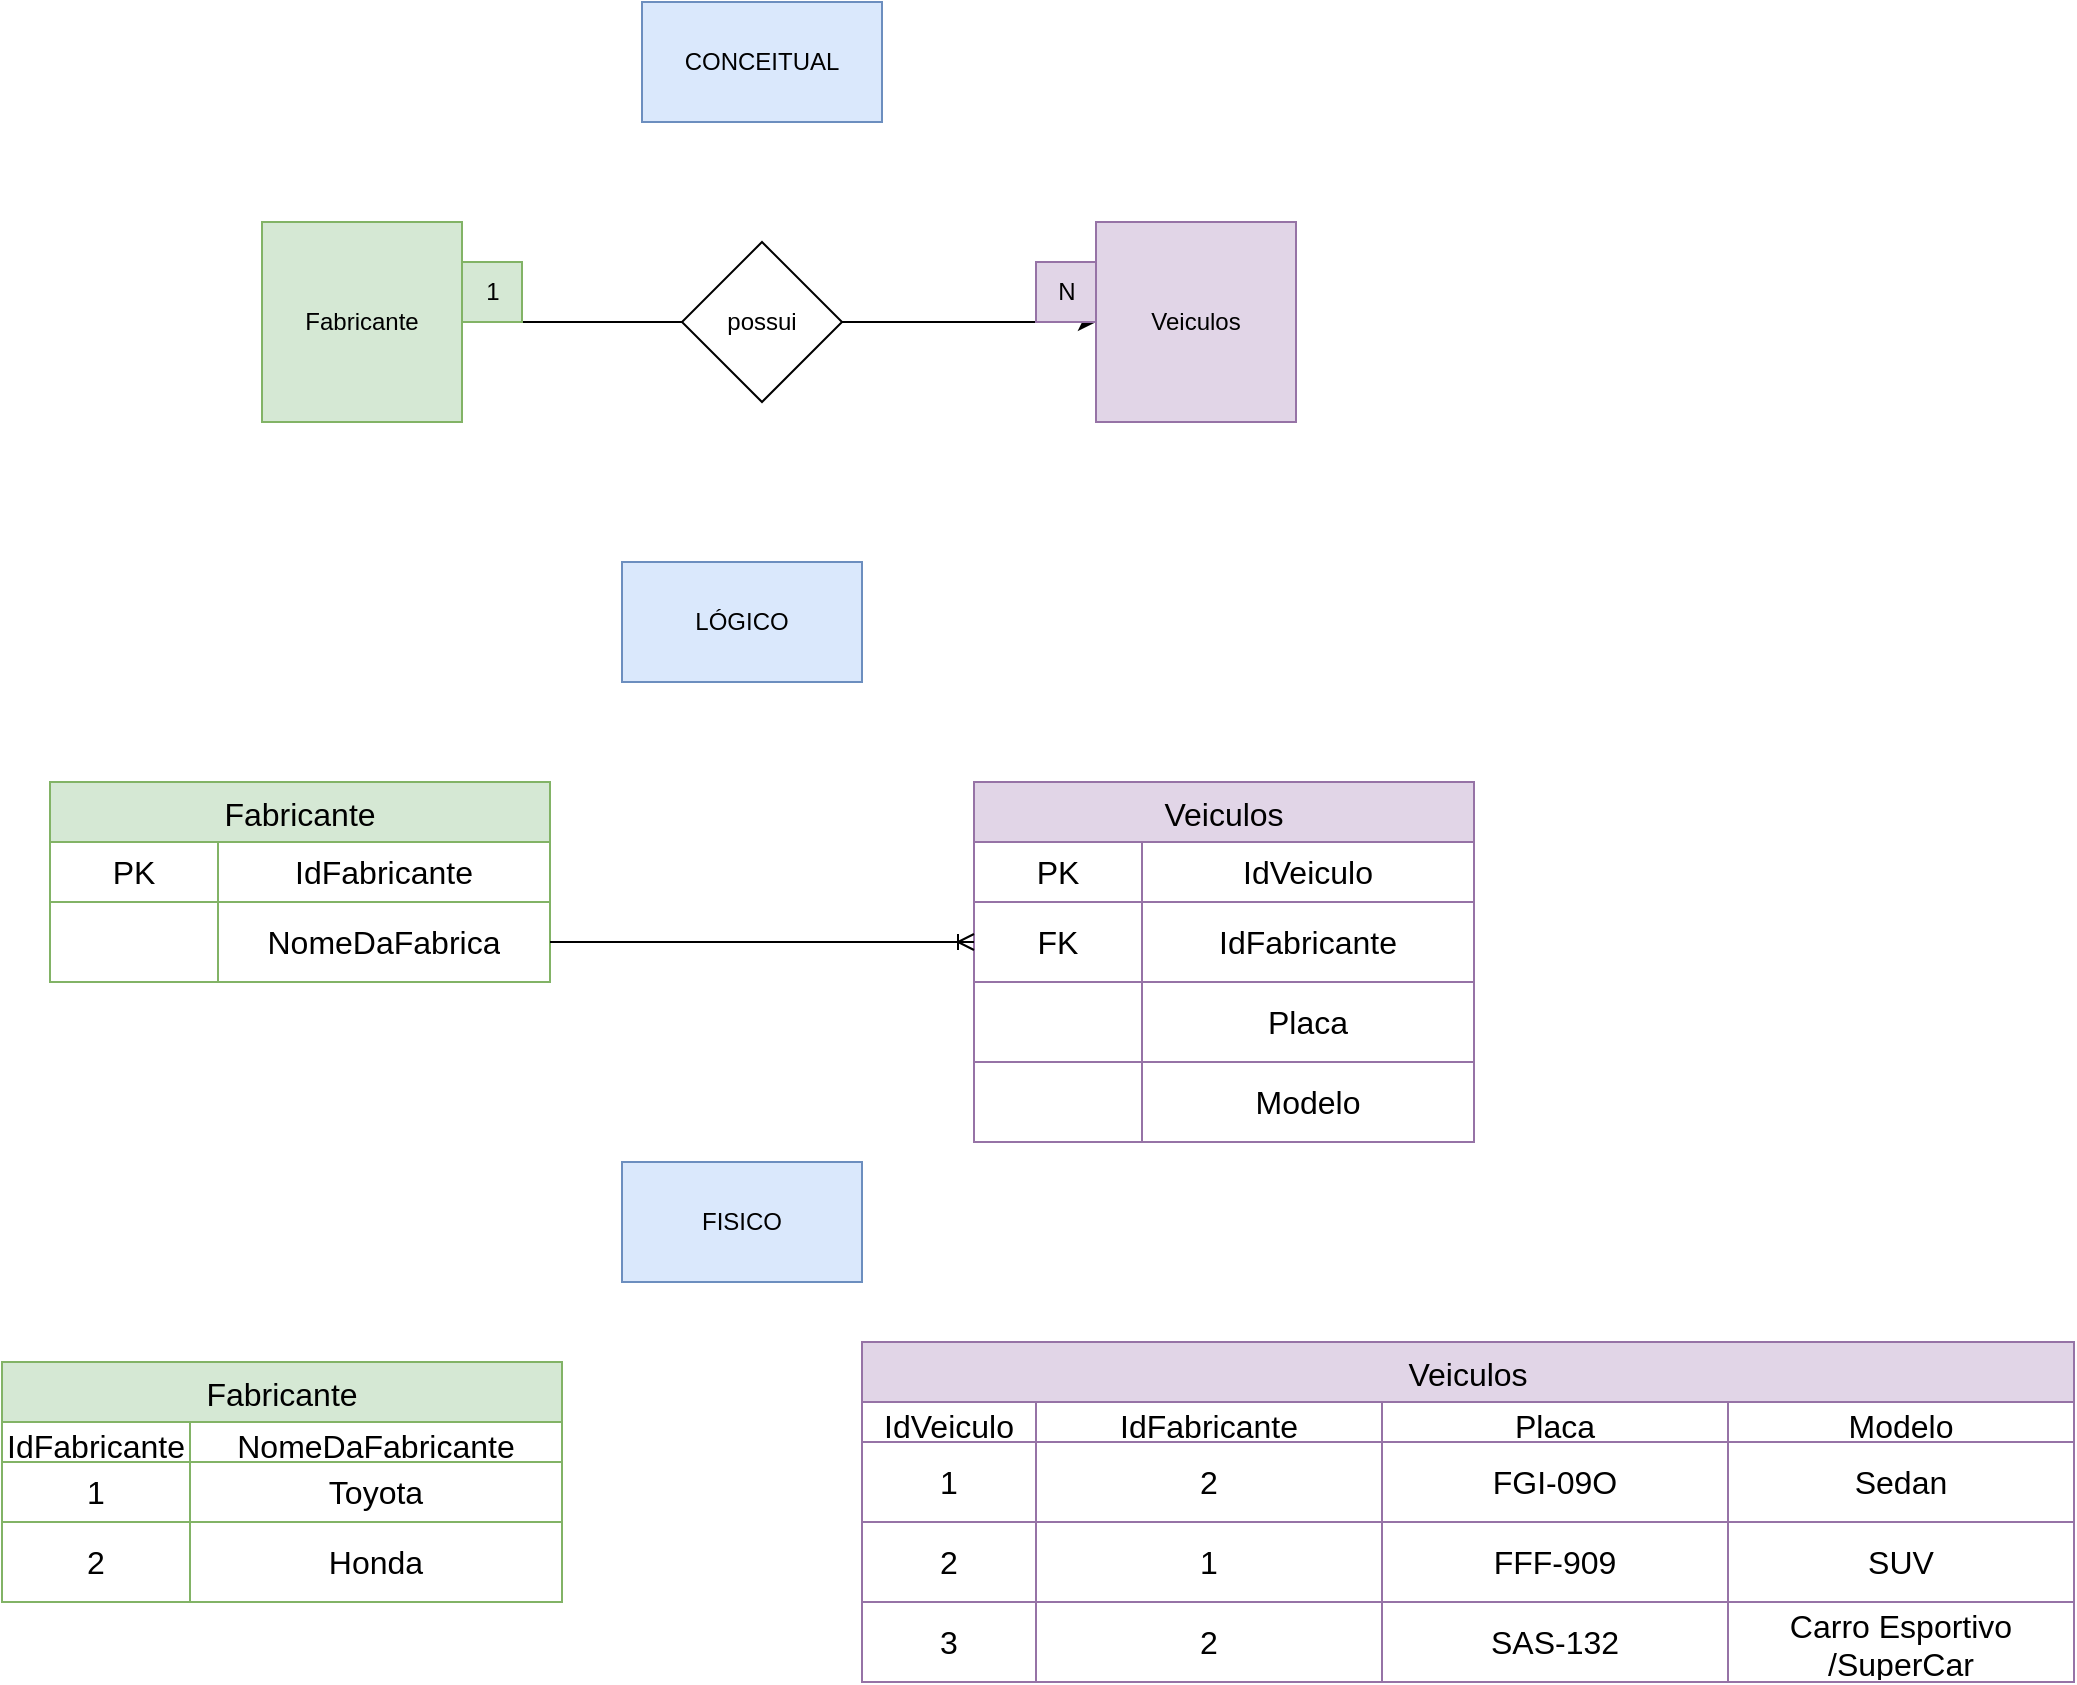 <mxfile version="21.8.2" type="device">
  <diagram name="Página-1" id="qPXjc8Sj1TTIs5qz1TKz">
    <mxGraphModel dx="2459" dy="1369" grid="1" gridSize="10" guides="1" tooltips="1" connect="1" arrows="1" fold="1" page="1" pageScale="1" pageWidth="827" pageHeight="1169" math="0" shadow="0">
      <root>
        <mxCell id="0" />
        <mxCell id="1" parent="0" />
        <mxCell id="fKkZCL6baAxnM2oIPgZk-3" value="Veiculos" style="whiteSpace=wrap;html=1;aspect=fixed;fillColor=#e1d5e7;strokeColor=#9673a6;" parent="1" vertex="1">
          <mxGeometry x="-693" y="340" width="100" height="100" as="geometry" />
        </mxCell>
        <mxCell id="fKkZCL6baAxnM2oIPgZk-27" style="edgeStyle=orthogonalEdgeStyle;rounded=0;orthogonalLoop=1;jettySize=auto;html=1;" parent="1" source="fKkZCL6baAxnM2oIPgZk-24" target="fKkZCL6baAxnM2oIPgZk-3" edge="1">
          <mxGeometry relative="1" as="geometry" />
        </mxCell>
        <mxCell id="fKkZCL6baAxnM2oIPgZk-24" value="possui" style="rhombus;whiteSpace=wrap;html=1;" parent="1" vertex="1">
          <mxGeometry x="-900" y="350" width="80" height="80" as="geometry" />
        </mxCell>
        <mxCell id="fKkZCL6baAxnM2oIPgZk-26" style="edgeStyle=orthogonalEdgeStyle;rounded=0;orthogonalLoop=1;jettySize=auto;html=1;endArrow=none;endFill=0;" parent="1" source="fKkZCL6baAxnM2oIPgZk-25" target="fKkZCL6baAxnM2oIPgZk-24" edge="1">
          <mxGeometry relative="1" as="geometry" />
        </mxCell>
        <mxCell id="fKkZCL6baAxnM2oIPgZk-25" value="Fabricante" style="whiteSpace=wrap;html=1;aspect=fixed;fillColor=#d5e8d4;strokeColor=#82b366;" parent="1" vertex="1">
          <mxGeometry x="-1110" y="340" width="100" height="100" as="geometry" />
        </mxCell>
        <mxCell id="fKkZCL6baAxnM2oIPgZk-28" value="N" style="text;html=1;align=center;verticalAlign=middle;resizable=0;points=[];autosize=1;strokeColor=#9673a6;fillColor=#e1d5e7;" parent="1" vertex="1">
          <mxGeometry x="-723" y="360" width="30" height="30" as="geometry" />
        </mxCell>
        <mxCell id="fKkZCL6baAxnM2oIPgZk-29" value="1" style="text;html=1;align=center;verticalAlign=middle;resizable=0;points=[];autosize=1;strokeColor=#82b366;fillColor=#d5e8d4;" parent="1" vertex="1">
          <mxGeometry x="-1010" y="360" width="30" height="30" as="geometry" />
        </mxCell>
        <mxCell id="aOjLFpYw2rKc_GflG-gZ-12" value="Fabricante" style="shape=table;startSize=30;container=1;collapsible=0;childLayout=tableLayout;strokeColor=#82b366;fontSize=16;fillColor=#d5e8d4;" vertex="1" parent="1">
          <mxGeometry x="-1216" y="620" width="250" height="100" as="geometry" />
        </mxCell>
        <mxCell id="aOjLFpYw2rKc_GflG-gZ-13" value="" style="shape=tableRow;horizontal=0;startSize=0;swimlaneHead=0;swimlaneBody=0;strokeColor=inherit;top=0;left=0;bottom=0;right=0;collapsible=0;dropTarget=0;fillColor=none;points=[[0,0.5],[1,0.5]];portConstraint=eastwest;fontSize=16;" vertex="1" parent="aOjLFpYw2rKc_GflG-gZ-12">
          <mxGeometry y="30" width="250" height="30" as="geometry" />
        </mxCell>
        <mxCell id="aOjLFpYw2rKc_GflG-gZ-14" value="PK" style="shape=partialRectangle;html=1;whiteSpace=wrap;connectable=0;strokeColor=inherit;overflow=hidden;fillColor=none;top=0;left=0;bottom=0;right=0;pointerEvents=1;fontSize=16;" vertex="1" parent="aOjLFpYw2rKc_GflG-gZ-13">
          <mxGeometry width="84" height="30" as="geometry">
            <mxRectangle width="84" height="30" as="alternateBounds" />
          </mxGeometry>
        </mxCell>
        <mxCell id="aOjLFpYw2rKc_GflG-gZ-15" value="IdFabricante" style="shape=partialRectangle;html=1;whiteSpace=wrap;connectable=0;strokeColor=inherit;overflow=hidden;fillColor=none;top=0;left=0;bottom=0;right=0;pointerEvents=1;fontSize=16;" vertex="1" parent="aOjLFpYw2rKc_GflG-gZ-13">
          <mxGeometry x="84" width="166" height="30" as="geometry">
            <mxRectangle width="166" height="30" as="alternateBounds" />
          </mxGeometry>
        </mxCell>
        <mxCell id="aOjLFpYw2rKc_GflG-gZ-17" value="" style="shape=tableRow;horizontal=0;startSize=0;swimlaneHead=0;swimlaneBody=0;strokeColor=inherit;top=0;left=0;bottom=0;right=0;collapsible=0;dropTarget=0;fillColor=none;points=[[0,0.5],[1,0.5]];portConstraint=eastwest;fontSize=16;" vertex="1" parent="aOjLFpYw2rKc_GflG-gZ-12">
          <mxGeometry y="60" width="250" height="40" as="geometry" />
        </mxCell>
        <mxCell id="aOjLFpYw2rKc_GflG-gZ-18" value="" style="shape=partialRectangle;html=1;whiteSpace=wrap;connectable=0;strokeColor=inherit;overflow=hidden;fillColor=none;top=0;left=0;bottom=0;right=0;pointerEvents=1;fontSize=16;" vertex="1" parent="aOjLFpYw2rKc_GflG-gZ-17">
          <mxGeometry width="84" height="40" as="geometry">
            <mxRectangle width="84" height="40" as="alternateBounds" />
          </mxGeometry>
        </mxCell>
        <mxCell id="aOjLFpYw2rKc_GflG-gZ-19" value="NomeDaFabrica" style="shape=partialRectangle;html=1;whiteSpace=wrap;connectable=0;strokeColor=inherit;overflow=hidden;fillColor=none;top=0;left=0;bottom=0;right=0;pointerEvents=1;fontSize=16;" vertex="1" parent="aOjLFpYw2rKc_GflG-gZ-17">
          <mxGeometry x="84" width="166" height="40" as="geometry">
            <mxRectangle width="166" height="40" as="alternateBounds" />
          </mxGeometry>
        </mxCell>
        <mxCell id="aOjLFpYw2rKc_GflG-gZ-25" value="CONCEITUAL" style="whiteSpace=wrap;html=1;fillColor=#dae8fc;strokeColor=#6c8ebf;" vertex="1" parent="1">
          <mxGeometry x="-920" y="230" width="120" height="60" as="geometry" />
        </mxCell>
        <mxCell id="aOjLFpYw2rKc_GflG-gZ-26" value="Veiculos" style="shape=table;startSize=30;container=1;collapsible=0;childLayout=tableLayout;strokeColor=#9673a6;fontSize=16;fillColor=#e1d5e7;" vertex="1" parent="1">
          <mxGeometry x="-754" y="620" width="250" height="180" as="geometry" />
        </mxCell>
        <mxCell id="aOjLFpYw2rKc_GflG-gZ-27" value="" style="shape=tableRow;horizontal=0;startSize=0;swimlaneHead=0;swimlaneBody=0;strokeColor=inherit;top=0;left=0;bottom=0;right=0;collapsible=0;dropTarget=0;fillColor=none;points=[[0,0.5],[1,0.5]];portConstraint=eastwest;fontSize=16;" vertex="1" parent="aOjLFpYw2rKc_GflG-gZ-26">
          <mxGeometry y="30" width="250" height="30" as="geometry" />
        </mxCell>
        <mxCell id="aOjLFpYw2rKc_GflG-gZ-28" value="PK" style="shape=partialRectangle;html=1;whiteSpace=wrap;connectable=0;strokeColor=inherit;overflow=hidden;fillColor=none;top=0;left=0;bottom=0;right=0;pointerEvents=1;fontSize=16;" vertex="1" parent="aOjLFpYw2rKc_GflG-gZ-27">
          <mxGeometry width="84" height="30" as="geometry">
            <mxRectangle width="84" height="30" as="alternateBounds" />
          </mxGeometry>
        </mxCell>
        <mxCell id="aOjLFpYw2rKc_GflG-gZ-29" value="IdVeiculo" style="shape=partialRectangle;html=1;whiteSpace=wrap;connectable=0;strokeColor=inherit;overflow=hidden;fillColor=none;top=0;left=0;bottom=0;right=0;pointerEvents=1;fontSize=16;" vertex="1" parent="aOjLFpYw2rKc_GflG-gZ-27">
          <mxGeometry x="84" width="166" height="30" as="geometry">
            <mxRectangle width="166" height="30" as="alternateBounds" />
          </mxGeometry>
        </mxCell>
        <mxCell id="aOjLFpYw2rKc_GflG-gZ-30" value="" style="shape=tableRow;horizontal=0;startSize=0;swimlaneHead=0;swimlaneBody=0;strokeColor=inherit;top=0;left=0;bottom=0;right=0;collapsible=0;dropTarget=0;fillColor=none;points=[[0,0.5],[1,0.5]];portConstraint=eastwest;fontSize=16;" vertex="1" parent="aOjLFpYw2rKc_GflG-gZ-26">
          <mxGeometry y="60" width="250" height="40" as="geometry" />
        </mxCell>
        <mxCell id="aOjLFpYw2rKc_GflG-gZ-31" value="FK" style="shape=partialRectangle;html=1;whiteSpace=wrap;connectable=0;strokeColor=inherit;overflow=hidden;fillColor=none;top=0;left=0;bottom=0;right=0;pointerEvents=1;fontSize=16;" vertex="1" parent="aOjLFpYw2rKc_GflG-gZ-30">
          <mxGeometry width="84" height="40" as="geometry">
            <mxRectangle width="84" height="40" as="alternateBounds" />
          </mxGeometry>
        </mxCell>
        <mxCell id="aOjLFpYw2rKc_GflG-gZ-32" value="IdFabricante" style="shape=partialRectangle;html=1;whiteSpace=wrap;connectable=0;strokeColor=inherit;overflow=hidden;fillColor=none;top=0;left=0;bottom=0;right=0;pointerEvents=1;fontSize=16;" vertex="1" parent="aOjLFpYw2rKc_GflG-gZ-30">
          <mxGeometry x="84" width="166" height="40" as="geometry">
            <mxRectangle width="166" height="40" as="alternateBounds" />
          </mxGeometry>
        </mxCell>
        <mxCell id="aOjLFpYw2rKc_GflG-gZ-33" style="shape=tableRow;horizontal=0;startSize=0;swimlaneHead=0;swimlaneBody=0;strokeColor=inherit;top=0;left=0;bottom=0;right=0;collapsible=0;dropTarget=0;fillColor=none;points=[[0,0.5],[1,0.5]];portConstraint=eastwest;fontSize=16;" vertex="1" parent="aOjLFpYw2rKc_GflG-gZ-26">
          <mxGeometry y="100" width="250" height="40" as="geometry" />
        </mxCell>
        <mxCell id="aOjLFpYw2rKc_GflG-gZ-34" style="shape=partialRectangle;html=1;whiteSpace=wrap;connectable=0;strokeColor=inherit;overflow=hidden;fillColor=none;top=0;left=0;bottom=0;right=0;pointerEvents=1;fontSize=16;" vertex="1" parent="aOjLFpYw2rKc_GflG-gZ-33">
          <mxGeometry width="84" height="40" as="geometry">
            <mxRectangle width="84" height="40" as="alternateBounds" />
          </mxGeometry>
        </mxCell>
        <mxCell id="aOjLFpYw2rKc_GflG-gZ-35" value="Placa" style="shape=partialRectangle;html=1;whiteSpace=wrap;connectable=0;strokeColor=inherit;overflow=hidden;fillColor=none;top=0;left=0;bottom=0;right=0;pointerEvents=1;fontSize=16;" vertex="1" parent="aOjLFpYw2rKc_GflG-gZ-33">
          <mxGeometry x="84" width="166" height="40" as="geometry">
            <mxRectangle width="166" height="40" as="alternateBounds" />
          </mxGeometry>
        </mxCell>
        <mxCell id="aOjLFpYw2rKc_GflG-gZ-39" style="shape=tableRow;horizontal=0;startSize=0;swimlaneHead=0;swimlaneBody=0;strokeColor=inherit;top=0;left=0;bottom=0;right=0;collapsible=0;dropTarget=0;fillColor=none;points=[[0,0.5],[1,0.5]];portConstraint=eastwest;fontSize=16;" vertex="1" parent="aOjLFpYw2rKc_GflG-gZ-26">
          <mxGeometry y="140" width="250" height="40" as="geometry" />
        </mxCell>
        <mxCell id="aOjLFpYw2rKc_GflG-gZ-40" style="shape=partialRectangle;html=1;whiteSpace=wrap;connectable=0;strokeColor=inherit;overflow=hidden;fillColor=none;top=0;left=0;bottom=0;right=0;pointerEvents=1;fontSize=16;" vertex="1" parent="aOjLFpYw2rKc_GflG-gZ-39">
          <mxGeometry width="84" height="40" as="geometry">
            <mxRectangle width="84" height="40" as="alternateBounds" />
          </mxGeometry>
        </mxCell>
        <mxCell id="aOjLFpYw2rKc_GflG-gZ-41" value="Modelo" style="shape=partialRectangle;html=1;whiteSpace=wrap;connectable=0;strokeColor=inherit;overflow=hidden;fillColor=none;top=0;left=0;bottom=0;right=0;pointerEvents=1;fontSize=16;" vertex="1" parent="aOjLFpYw2rKc_GflG-gZ-39">
          <mxGeometry x="84" width="166" height="40" as="geometry">
            <mxRectangle width="166" height="40" as="alternateBounds" />
          </mxGeometry>
        </mxCell>
        <mxCell id="aOjLFpYw2rKc_GflG-gZ-42" style="edgeStyle=orthogonalEdgeStyle;rounded=0;orthogonalLoop=1;jettySize=auto;html=1;exitX=1;exitY=0.5;exitDx=0;exitDy=0;endArrow=ERoneToMany;endFill=0;" edge="1" parent="1" source="aOjLFpYw2rKc_GflG-gZ-17" target="aOjLFpYw2rKc_GflG-gZ-30">
          <mxGeometry relative="1" as="geometry" />
        </mxCell>
        <mxCell id="aOjLFpYw2rKc_GflG-gZ-43" value="LÓGICO" style="whiteSpace=wrap;html=1;fillColor=#dae8fc;strokeColor=#6c8ebf;" vertex="1" parent="1">
          <mxGeometry x="-930" y="510" width="120" height="60" as="geometry" />
        </mxCell>
        <mxCell id="aOjLFpYw2rKc_GflG-gZ-44" value="Fabricante" style="shape=table;startSize=30;container=1;collapsible=0;childLayout=tableLayout;strokeColor=#82b366;fontSize=16;fillColor=#d5e8d4;" vertex="1" parent="1">
          <mxGeometry x="-1240" y="910" width="280" height="120" as="geometry" />
        </mxCell>
        <mxCell id="aOjLFpYw2rKc_GflG-gZ-51" style="shape=tableRow;horizontal=0;startSize=0;swimlaneHead=0;swimlaneBody=0;strokeColor=inherit;top=0;left=0;bottom=0;right=0;collapsible=0;dropTarget=0;fillColor=none;points=[[0,0.5],[1,0.5]];portConstraint=eastwest;fontSize=16;" vertex="1" parent="aOjLFpYw2rKc_GflG-gZ-44">
          <mxGeometry y="30" width="280" height="20" as="geometry" />
        </mxCell>
        <mxCell id="aOjLFpYw2rKc_GflG-gZ-52" value="IdFabricante" style="shape=partialRectangle;html=1;whiteSpace=wrap;connectable=0;strokeColor=inherit;overflow=hidden;fillColor=none;top=0;left=0;bottom=0;right=0;pointerEvents=1;fontSize=16;" vertex="1" parent="aOjLFpYw2rKc_GflG-gZ-51">
          <mxGeometry width="94" height="20" as="geometry">
            <mxRectangle width="94" height="20" as="alternateBounds" />
          </mxGeometry>
        </mxCell>
        <mxCell id="aOjLFpYw2rKc_GflG-gZ-53" value="NomeDaFabricante" style="shape=partialRectangle;html=1;whiteSpace=wrap;connectable=0;strokeColor=inherit;overflow=hidden;fillColor=none;top=0;left=0;bottom=0;right=0;pointerEvents=1;fontSize=16;" vertex="1" parent="aOjLFpYw2rKc_GflG-gZ-51">
          <mxGeometry x="94" width="186" height="20" as="geometry">
            <mxRectangle width="186" height="20" as="alternateBounds" />
          </mxGeometry>
        </mxCell>
        <mxCell id="aOjLFpYw2rKc_GflG-gZ-45" value="" style="shape=tableRow;horizontal=0;startSize=0;swimlaneHead=0;swimlaneBody=0;strokeColor=inherit;top=0;left=0;bottom=0;right=0;collapsible=0;dropTarget=0;fillColor=none;points=[[0,0.5],[1,0.5]];portConstraint=eastwest;fontSize=16;" vertex="1" parent="aOjLFpYw2rKc_GflG-gZ-44">
          <mxGeometry y="50" width="280" height="30" as="geometry" />
        </mxCell>
        <mxCell id="aOjLFpYw2rKc_GflG-gZ-46" value="1" style="shape=partialRectangle;html=1;whiteSpace=wrap;connectable=0;strokeColor=inherit;overflow=hidden;fillColor=none;top=0;left=0;bottom=0;right=0;pointerEvents=1;fontSize=16;" vertex="1" parent="aOjLFpYw2rKc_GflG-gZ-45">
          <mxGeometry width="94" height="30" as="geometry">
            <mxRectangle width="94" height="30" as="alternateBounds" />
          </mxGeometry>
        </mxCell>
        <mxCell id="aOjLFpYw2rKc_GflG-gZ-47" value="Toyota" style="shape=partialRectangle;html=1;whiteSpace=wrap;connectable=0;strokeColor=inherit;overflow=hidden;fillColor=none;top=0;left=0;bottom=0;right=0;pointerEvents=1;fontSize=16;" vertex="1" parent="aOjLFpYw2rKc_GflG-gZ-45">
          <mxGeometry x="94" width="186" height="30" as="geometry">
            <mxRectangle width="186" height="30" as="alternateBounds" />
          </mxGeometry>
        </mxCell>
        <mxCell id="aOjLFpYw2rKc_GflG-gZ-48" value="" style="shape=tableRow;horizontal=0;startSize=0;swimlaneHead=0;swimlaneBody=0;strokeColor=inherit;top=0;left=0;bottom=0;right=0;collapsible=0;dropTarget=0;fillColor=none;points=[[0,0.5],[1,0.5]];portConstraint=eastwest;fontSize=16;" vertex="1" parent="aOjLFpYw2rKc_GflG-gZ-44">
          <mxGeometry y="80" width="280" height="40" as="geometry" />
        </mxCell>
        <mxCell id="aOjLFpYw2rKc_GflG-gZ-49" value="2" style="shape=partialRectangle;html=1;whiteSpace=wrap;connectable=0;strokeColor=inherit;overflow=hidden;fillColor=none;top=0;left=0;bottom=0;right=0;pointerEvents=1;fontSize=16;" vertex="1" parent="aOjLFpYw2rKc_GflG-gZ-48">
          <mxGeometry width="94" height="40" as="geometry">
            <mxRectangle width="94" height="40" as="alternateBounds" />
          </mxGeometry>
        </mxCell>
        <mxCell id="aOjLFpYw2rKc_GflG-gZ-50" value="Honda" style="shape=partialRectangle;html=1;whiteSpace=wrap;connectable=0;strokeColor=inherit;overflow=hidden;fillColor=none;top=0;left=0;bottom=0;right=0;pointerEvents=1;fontSize=16;" vertex="1" parent="aOjLFpYw2rKc_GflG-gZ-48">
          <mxGeometry x="94" width="186" height="40" as="geometry">
            <mxRectangle width="186" height="40" as="alternateBounds" />
          </mxGeometry>
        </mxCell>
        <mxCell id="aOjLFpYw2rKc_GflG-gZ-54" value="Veiculos" style="shape=table;startSize=30;container=1;collapsible=0;childLayout=tableLayout;strokeColor=#9673a6;fontSize=16;fillColor=#e1d5e7;" vertex="1" parent="1">
          <mxGeometry x="-810" y="900" width="606" height="170" as="geometry" />
        </mxCell>
        <mxCell id="aOjLFpYw2rKc_GflG-gZ-55" value="" style="shape=tableRow;horizontal=0;startSize=0;swimlaneHead=0;swimlaneBody=0;strokeColor=inherit;top=0;left=0;bottom=0;right=0;collapsible=0;dropTarget=0;fillColor=none;points=[[0,0.5],[1,0.5]];portConstraint=eastwest;fontSize=16;" vertex="1" parent="aOjLFpYw2rKc_GflG-gZ-54">
          <mxGeometry y="30" width="606" height="20" as="geometry" />
        </mxCell>
        <mxCell id="aOjLFpYw2rKc_GflG-gZ-56" value="IdVeiculo" style="shape=partialRectangle;html=1;whiteSpace=wrap;connectable=0;strokeColor=inherit;overflow=hidden;fillColor=none;top=0;left=0;bottom=0;right=0;pointerEvents=1;fontSize=16;" vertex="1" parent="aOjLFpYw2rKc_GflG-gZ-55">
          <mxGeometry width="87" height="20" as="geometry">
            <mxRectangle width="87" height="20" as="alternateBounds" />
          </mxGeometry>
        </mxCell>
        <mxCell id="aOjLFpYw2rKc_GflG-gZ-57" value="IdFabricante" style="shape=partialRectangle;html=1;whiteSpace=wrap;connectable=0;strokeColor=inherit;overflow=hidden;fillColor=none;top=0;left=0;bottom=0;right=0;pointerEvents=1;fontSize=16;" vertex="1" parent="aOjLFpYw2rKc_GflG-gZ-55">
          <mxGeometry x="87" width="173" height="20" as="geometry">
            <mxRectangle width="173" height="20" as="alternateBounds" />
          </mxGeometry>
        </mxCell>
        <mxCell id="aOjLFpYw2rKc_GflG-gZ-71" value="Placa" style="shape=partialRectangle;html=1;whiteSpace=wrap;connectable=0;strokeColor=inherit;overflow=hidden;fillColor=none;top=0;left=0;bottom=0;right=0;pointerEvents=1;fontSize=16;" vertex="1" parent="aOjLFpYw2rKc_GflG-gZ-55">
          <mxGeometry x="260" width="173" height="20" as="geometry">
            <mxRectangle width="173" height="20" as="alternateBounds" />
          </mxGeometry>
        </mxCell>
        <mxCell id="aOjLFpYw2rKc_GflG-gZ-67" value="Modelo" style="shape=partialRectangle;html=1;whiteSpace=wrap;connectable=0;strokeColor=inherit;overflow=hidden;fillColor=none;top=0;left=0;bottom=0;right=0;pointerEvents=1;fontSize=16;" vertex="1" parent="aOjLFpYw2rKc_GflG-gZ-55">
          <mxGeometry x="433" width="173" height="20" as="geometry">
            <mxRectangle width="173" height="20" as="alternateBounds" />
          </mxGeometry>
        </mxCell>
        <mxCell id="aOjLFpYw2rKc_GflG-gZ-58" value="" style="shape=tableRow;horizontal=0;startSize=0;swimlaneHead=0;swimlaneBody=0;strokeColor=inherit;top=0;left=0;bottom=0;right=0;collapsible=0;dropTarget=0;fillColor=none;points=[[0,0.5],[1,0.5]];portConstraint=eastwest;fontSize=16;" vertex="1" parent="aOjLFpYw2rKc_GflG-gZ-54">
          <mxGeometry y="50" width="606" height="40" as="geometry" />
        </mxCell>
        <mxCell id="aOjLFpYw2rKc_GflG-gZ-59" value="1" style="shape=partialRectangle;html=1;whiteSpace=wrap;connectable=0;strokeColor=inherit;overflow=hidden;fillColor=none;top=0;left=0;bottom=0;right=0;pointerEvents=1;fontSize=16;" vertex="1" parent="aOjLFpYw2rKc_GflG-gZ-58">
          <mxGeometry width="87" height="40" as="geometry">
            <mxRectangle width="87" height="40" as="alternateBounds" />
          </mxGeometry>
        </mxCell>
        <mxCell id="aOjLFpYw2rKc_GflG-gZ-60" value="2" style="shape=partialRectangle;html=1;whiteSpace=wrap;connectable=0;strokeColor=inherit;overflow=hidden;fillColor=none;top=0;left=0;bottom=0;right=0;pointerEvents=1;fontSize=16;" vertex="1" parent="aOjLFpYw2rKc_GflG-gZ-58">
          <mxGeometry x="87" width="173" height="40" as="geometry">
            <mxRectangle width="173" height="40" as="alternateBounds" />
          </mxGeometry>
        </mxCell>
        <mxCell id="aOjLFpYw2rKc_GflG-gZ-72" value="FGI-09O" style="shape=partialRectangle;html=1;whiteSpace=wrap;connectable=0;strokeColor=inherit;overflow=hidden;fillColor=none;top=0;left=0;bottom=0;right=0;pointerEvents=1;fontSize=16;" vertex="1" parent="aOjLFpYw2rKc_GflG-gZ-58">
          <mxGeometry x="260" width="173" height="40" as="geometry">
            <mxRectangle width="173" height="40" as="alternateBounds" />
          </mxGeometry>
        </mxCell>
        <mxCell id="aOjLFpYw2rKc_GflG-gZ-68" value="Sedan" style="shape=partialRectangle;html=1;whiteSpace=wrap;connectable=0;strokeColor=inherit;overflow=hidden;fillColor=none;top=0;left=0;bottom=0;right=0;pointerEvents=1;fontSize=16;" vertex="1" parent="aOjLFpYw2rKc_GflG-gZ-58">
          <mxGeometry x="433" width="173" height="40" as="geometry">
            <mxRectangle width="173" height="40" as="alternateBounds" />
          </mxGeometry>
        </mxCell>
        <mxCell id="aOjLFpYw2rKc_GflG-gZ-61" style="shape=tableRow;horizontal=0;startSize=0;swimlaneHead=0;swimlaneBody=0;strokeColor=inherit;top=0;left=0;bottom=0;right=0;collapsible=0;dropTarget=0;fillColor=none;points=[[0,0.5],[1,0.5]];portConstraint=eastwest;fontSize=16;" vertex="1" parent="aOjLFpYw2rKc_GflG-gZ-54">
          <mxGeometry y="90" width="606" height="40" as="geometry" />
        </mxCell>
        <mxCell id="aOjLFpYw2rKc_GflG-gZ-62" value="2" style="shape=partialRectangle;html=1;whiteSpace=wrap;connectable=0;strokeColor=inherit;overflow=hidden;fillColor=none;top=0;left=0;bottom=0;right=0;pointerEvents=1;fontSize=16;" vertex="1" parent="aOjLFpYw2rKc_GflG-gZ-61">
          <mxGeometry width="87" height="40" as="geometry">
            <mxRectangle width="87" height="40" as="alternateBounds" />
          </mxGeometry>
        </mxCell>
        <mxCell id="aOjLFpYw2rKc_GflG-gZ-63" value="1" style="shape=partialRectangle;html=1;whiteSpace=wrap;connectable=0;strokeColor=inherit;overflow=hidden;fillColor=none;top=0;left=0;bottom=0;right=0;pointerEvents=1;fontSize=16;" vertex="1" parent="aOjLFpYw2rKc_GflG-gZ-61">
          <mxGeometry x="87" width="173" height="40" as="geometry">
            <mxRectangle width="173" height="40" as="alternateBounds" />
          </mxGeometry>
        </mxCell>
        <mxCell id="aOjLFpYw2rKc_GflG-gZ-73" value="FFF-909" style="shape=partialRectangle;html=1;whiteSpace=wrap;connectable=0;strokeColor=inherit;overflow=hidden;fillColor=none;top=0;left=0;bottom=0;right=0;pointerEvents=1;fontSize=16;" vertex="1" parent="aOjLFpYw2rKc_GflG-gZ-61">
          <mxGeometry x="260" width="173" height="40" as="geometry">
            <mxRectangle width="173" height="40" as="alternateBounds" />
          </mxGeometry>
        </mxCell>
        <mxCell id="aOjLFpYw2rKc_GflG-gZ-69" value="SUV" style="shape=partialRectangle;html=1;whiteSpace=wrap;connectable=0;strokeColor=inherit;overflow=hidden;fillColor=none;top=0;left=0;bottom=0;right=0;pointerEvents=1;fontSize=16;" vertex="1" parent="aOjLFpYw2rKc_GflG-gZ-61">
          <mxGeometry x="433" width="173" height="40" as="geometry">
            <mxRectangle width="173" height="40" as="alternateBounds" />
          </mxGeometry>
        </mxCell>
        <mxCell id="aOjLFpYw2rKc_GflG-gZ-64" style="shape=tableRow;horizontal=0;startSize=0;swimlaneHead=0;swimlaneBody=0;strokeColor=inherit;top=0;left=0;bottom=0;right=0;collapsible=0;dropTarget=0;fillColor=none;points=[[0,0.5],[1,0.5]];portConstraint=eastwest;fontSize=16;" vertex="1" parent="aOjLFpYw2rKc_GflG-gZ-54">
          <mxGeometry y="130" width="606" height="40" as="geometry" />
        </mxCell>
        <mxCell id="aOjLFpYw2rKc_GflG-gZ-65" value="3" style="shape=partialRectangle;html=1;whiteSpace=wrap;connectable=0;strokeColor=inherit;overflow=hidden;fillColor=none;top=0;left=0;bottom=0;right=0;pointerEvents=1;fontSize=16;" vertex="1" parent="aOjLFpYw2rKc_GflG-gZ-64">
          <mxGeometry width="87" height="40" as="geometry">
            <mxRectangle width="87" height="40" as="alternateBounds" />
          </mxGeometry>
        </mxCell>
        <mxCell id="aOjLFpYw2rKc_GflG-gZ-66" value="2" style="shape=partialRectangle;html=1;whiteSpace=wrap;connectable=0;strokeColor=inherit;overflow=hidden;fillColor=none;top=0;left=0;bottom=0;right=0;pointerEvents=1;fontSize=16;" vertex="1" parent="aOjLFpYw2rKc_GflG-gZ-64">
          <mxGeometry x="87" width="173" height="40" as="geometry">
            <mxRectangle width="173" height="40" as="alternateBounds" />
          </mxGeometry>
        </mxCell>
        <mxCell id="aOjLFpYw2rKc_GflG-gZ-74" value="SAS-132" style="shape=partialRectangle;html=1;whiteSpace=wrap;connectable=0;strokeColor=inherit;overflow=hidden;fillColor=none;top=0;left=0;bottom=0;right=0;pointerEvents=1;fontSize=16;" vertex="1" parent="aOjLFpYw2rKc_GflG-gZ-64">
          <mxGeometry x="260" width="173" height="40" as="geometry">
            <mxRectangle width="173" height="40" as="alternateBounds" />
          </mxGeometry>
        </mxCell>
        <mxCell id="aOjLFpYw2rKc_GflG-gZ-70" value="Carro Esportivo&lt;br&gt;/SuperCar" style="shape=partialRectangle;html=1;whiteSpace=wrap;connectable=0;strokeColor=inherit;overflow=hidden;fillColor=none;top=0;left=0;bottom=0;right=0;pointerEvents=1;fontSize=16;" vertex="1" parent="aOjLFpYw2rKc_GflG-gZ-64">
          <mxGeometry x="433" width="173" height="40" as="geometry">
            <mxRectangle width="173" height="40" as="alternateBounds" />
          </mxGeometry>
        </mxCell>
        <mxCell id="aOjLFpYw2rKc_GflG-gZ-75" value="FISICO" style="whiteSpace=wrap;html=1;fillColor=#dae8fc;strokeColor=#6c8ebf;" vertex="1" parent="1">
          <mxGeometry x="-930" y="810" width="120" height="60" as="geometry" />
        </mxCell>
      </root>
    </mxGraphModel>
  </diagram>
</mxfile>

